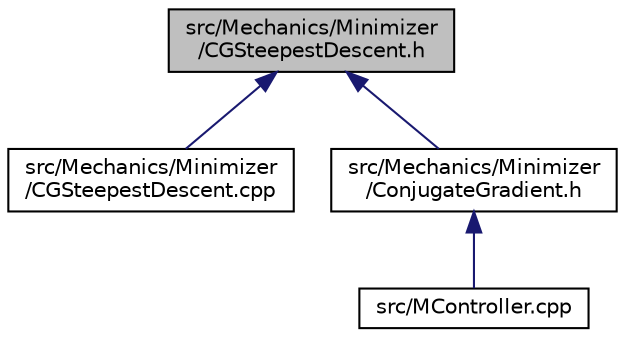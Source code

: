 digraph "src/Mechanics/Minimizer/CGSteepestDescent.h"
{
 // INTERACTIVE_SVG=YES
  edge [fontname="Helvetica",fontsize="10",labelfontname="Helvetica",labelfontsize="10"];
  node [fontname="Helvetica",fontsize="10",shape=record];
  Node16 [label="src/Mechanics/Minimizer\l/CGSteepestDescent.h",height=0.2,width=0.4,color="black", fillcolor="grey75", style="filled", fontcolor="black"];
  Node16 -> Node17 [dir="back",color="midnightblue",fontsize="10",style="solid",fontname="Helvetica"];
  Node17 [label="src/Mechanics/Minimizer\l/CGSteepestDescent.cpp",height=0.2,width=0.4,color="black", fillcolor="white", style="filled",URL="$CGSteepestDescent_8cpp.html"];
  Node16 -> Node18 [dir="back",color="midnightblue",fontsize="10",style="solid",fontname="Helvetica"];
  Node18 [label="src/Mechanics/Minimizer\l/ConjugateGradient.h",height=0.2,width=0.4,color="black", fillcolor="white", style="filled",URL="$ConjugateGradient_8h.html"];
  Node18 -> Node19 [dir="back",color="midnightblue",fontsize="10",style="solid",fontname="Helvetica"];
  Node19 [label="src/MController.cpp",height=0.2,width=0.4,color="black", fillcolor="white", style="filled",URL="$MController_8cpp.html"];
}
